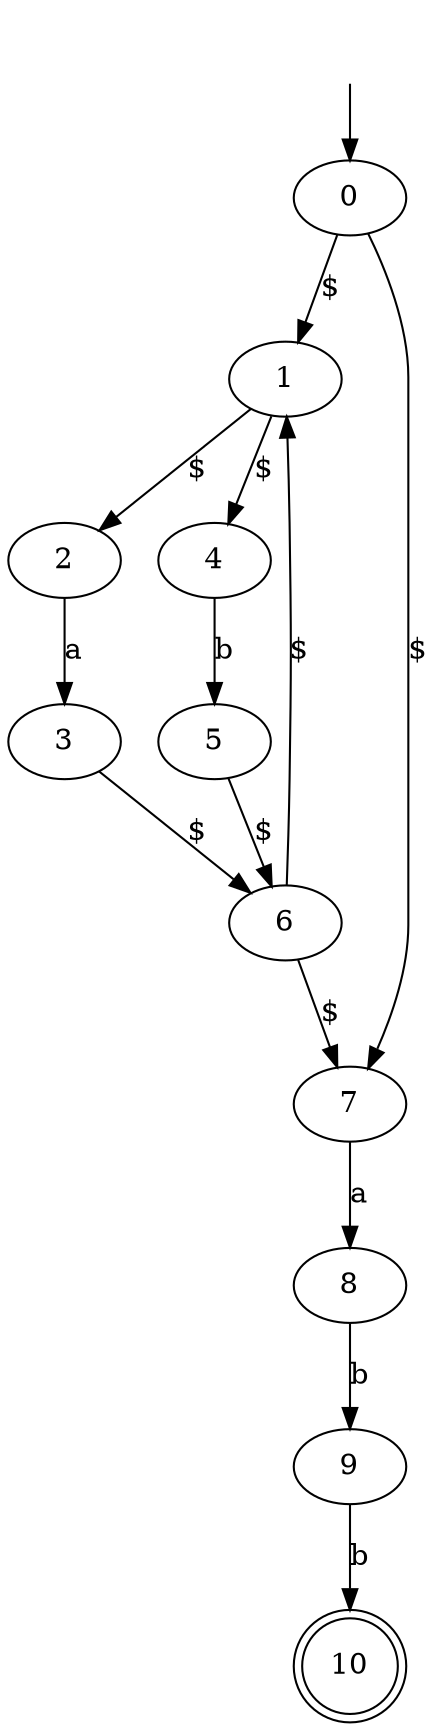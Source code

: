 digraph {
 "" [shape=none]
 "10"  [shape=doublecircle]

"" -> "0"
"0" -> "1"[label="$", weight="$"];
"0" -> "7"[label="$", weight="$"];
"1" -> "2"[label="$", weight="$"];
"1" -> "4"[label="$", weight="$"];
"2" -> "3"[label="a", weight="a"];
"3" -> "6"[label="$", weight="$"];
"4" -> "5"[label="b", weight="b"];
"5" -> "6"[label="$", weight="$"];
"6" -> "1"[label="$", weight="$"];
"6" -> "7"[label="$", weight="$"];
"7" -> "8"[label="a", weight="a"];
"8" -> "9"[label="b", weight="b"];
"9" -> "10"[label="b", weight="b"];
}
